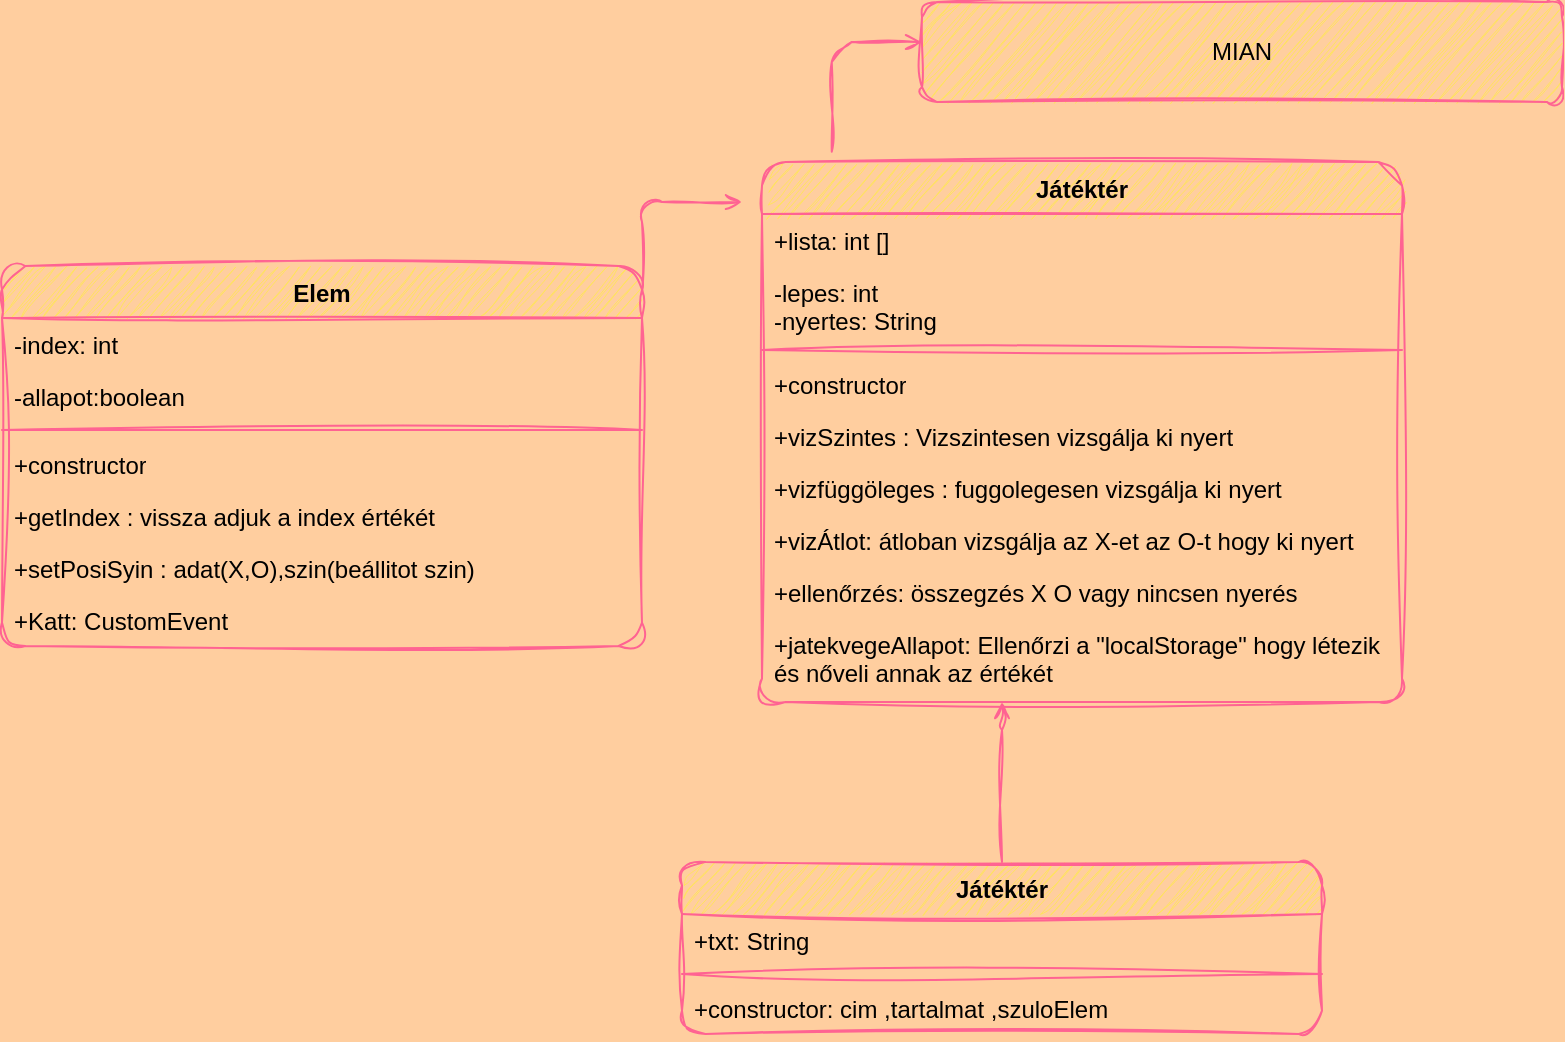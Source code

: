 <mxfile version="21.3.7" type="device">
  <diagram name="1 oldal" id="dfVjZiuRbqF0UIjPy9A_">
    <mxGraphModel dx="1434" dy="768" grid="0" gridSize="10" guides="1" tooltips="1" connect="1" arrows="1" fold="1" page="1" pageScale="1" pageWidth="827" pageHeight="1169" background="#FFCE9F" math="0" shadow="0">
      <root>
        <mxCell id="0" />
        <mxCell id="1" parent="0" />
        <mxCell id="grKsTRu9zEggw8VwwcOA-1" value="Elem" style="swimlane;fontStyle=1;align=center;verticalAlign=top;childLayout=stackLayout;horizontal=1;startSize=26;horizontalStack=0;resizeParent=1;resizeParentMax=0;resizeLast=0;collapsible=1;marginBottom=0;whiteSpace=wrap;html=1;sketch=1;curveFitting=1;jiggle=2;rounded=1;labelBackgroundColor=none;fillColor=#FFE45E;strokeColor=#FF6392;fontColor=#000000;" parent="1" vertex="1">
          <mxGeometry x="30" y="222" width="320" height="190" as="geometry" />
        </mxCell>
        <mxCell id="HgEwxVLopm6bRkVxryh6-18" value="-index: int&amp;nbsp;" style="text;strokeColor=none;fillColor=none;align=left;verticalAlign=top;spacingLeft=4;spacingRight=4;overflow=hidden;rotatable=0;points=[[0,0.5],[1,0.5]];portConstraint=eastwest;whiteSpace=wrap;html=1;sketch=1;curveFitting=1;jiggle=2;rounded=1;labelBackgroundColor=none;fontColor=#000000;" vertex="1" parent="grKsTRu9zEggw8VwwcOA-1">
          <mxGeometry y="26" width="320" height="26" as="geometry" />
        </mxCell>
        <mxCell id="HgEwxVLopm6bRkVxryh6-19" value="-allapot:boolean" style="text;strokeColor=none;fillColor=none;align=left;verticalAlign=top;spacingLeft=4;spacingRight=4;overflow=hidden;rotatable=0;points=[[0,0.5],[1,0.5]];portConstraint=eastwest;whiteSpace=wrap;html=1;sketch=1;curveFitting=1;jiggle=2;rounded=1;labelBackgroundColor=none;fontColor=#000000;" vertex="1" parent="grKsTRu9zEggw8VwwcOA-1">
          <mxGeometry y="52" width="320" height="26" as="geometry" />
        </mxCell>
        <mxCell id="grKsTRu9zEggw8VwwcOA-3" value="" style="line;strokeWidth=1;fillColor=none;align=left;verticalAlign=middle;spacingTop=-1;spacingLeft=3;spacingRight=3;rotatable=0;labelPosition=right;points=[];portConstraint=eastwest;strokeColor=#FF6392;sketch=1;curveFitting=1;jiggle=2;rounded=1;labelBackgroundColor=none;fontColor=#000000;" parent="grKsTRu9zEggw8VwwcOA-1" vertex="1">
          <mxGeometry y="78" width="320" height="8" as="geometry" />
        </mxCell>
        <mxCell id="grKsTRu9zEggw8VwwcOA-4" value="+constructor" style="text;strokeColor=none;fillColor=none;align=left;verticalAlign=top;spacingLeft=4;spacingRight=4;overflow=hidden;rotatable=0;points=[[0,0.5],[1,0.5]];portConstraint=eastwest;whiteSpace=wrap;html=1;sketch=1;curveFitting=1;jiggle=2;rounded=1;labelBackgroundColor=none;fontColor=#000000;" parent="grKsTRu9zEggw8VwwcOA-1" vertex="1">
          <mxGeometry y="86" width="320" height="26" as="geometry" />
        </mxCell>
        <mxCell id="grKsTRu9zEggw8VwwcOA-5" value="+getIndex : vissza adjuk a index értékét&amp;nbsp;" style="text;strokeColor=none;fillColor=none;align=left;verticalAlign=top;spacingLeft=4;spacingRight=4;overflow=hidden;rotatable=0;points=[[0,0.5],[1,0.5]];portConstraint=eastwest;whiteSpace=wrap;html=1;sketch=1;curveFitting=1;jiggle=2;rounded=1;labelBackgroundColor=none;fontColor=#000000;" parent="grKsTRu9zEggw8VwwcOA-1" vertex="1">
          <mxGeometry y="112" width="320" height="26" as="geometry" />
        </mxCell>
        <mxCell id="grKsTRu9zEggw8VwwcOA-6" value="+setPosiSyin : adat(X,O),szin(beállitot szin)" style="text;strokeColor=none;fillColor=none;align=left;verticalAlign=top;spacingLeft=4;spacingRight=4;overflow=hidden;rotatable=0;points=[[0,0.5],[1,0.5]];portConstraint=eastwest;whiteSpace=wrap;html=1;sketch=1;curveFitting=1;jiggle=2;rounded=1;labelBackgroundColor=none;fontColor=#000000;" parent="grKsTRu9zEggw8VwwcOA-1" vertex="1">
          <mxGeometry y="138" width="320" height="26" as="geometry" />
        </mxCell>
        <mxCell id="grKsTRu9zEggw8VwwcOA-7" value="+Katt:&amp;nbsp;CustomEvent" style="text;strokeColor=none;fillColor=none;align=left;verticalAlign=top;spacingLeft=4;spacingRight=4;overflow=hidden;rotatable=0;points=[[0,0.5],[1,0.5]];portConstraint=eastwest;whiteSpace=wrap;html=1;sketch=1;curveFitting=1;jiggle=2;rounded=1;labelBackgroundColor=none;fontColor=#000000;" parent="grKsTRu9zEggw8VwwcOA-1" vertex="1">
          <mxGeometry y="164" width="320" height="26" as="geometry" />
        </mxCell>
        <mxCell id="grKsTRu9zEggw8VwwcOA-8" value="Játéktér" style="swimlane;fontStyle=1;align=center;verticalAlign=top;childLayout=stackLayout;horizontal=1;startSize=26;horizontalStack=0;resizeParent=1;resizeParentMax=0;resizeLast=0;collapsible=1;marginBottom=0;whiteSpace=wrap;html=1;sketch=1;curveFitting=1;jiggle=2;rounded=1;labelBackgroundColor=none;fillColor=#FFE45E;strokeColor=#FF6392;fontColor=#000000;" parent="1" vertex="1">
          <mxGeometry x="410" y="170" width="320" height="270" as="geometry" />
        </mxCell>
        <mxCell id="grKsTRu9zEggw8VwwcOA-9" value="+lista: int []&amp;nbsp;" style="text;strokeColor=none;fillColor=none;align=left;verticalAlign=top;spacingLeft=4;spacingRight=4;overflow=hidden;rotatable=0;points=[[0,0.5],[1,0.5]];portConstraint=eastwest;whiteSpace=wrap;html=1;sketch=1;curveFitting=1;jiggle=2;rounded=1;labelBackgroundColor=none;fontColor=#000000;" parent="grKsTRu9zEggw8VwwcOA-8" vertex="1">
          <mxGeometry y="26" width="320" height="26" as="geometry" />
        </mxCell>
        <mxCell id="grKsTRu9zEggw8VwwcOA-12" value="-lepes: int&amp;nbsp;&lt;br&gt;-nyertes: String" style="text;strokeColor=none;fillColor=none;align=left;verticalAlign=top;spacingLeft=4;spacingRight=4;overflow=hidden;rotatable=0;points=[[0,0.5],[1,0.5]];portConstraint=eastwest;whiteSpace=wrap;html=1;sketch=1;curveFitting=1;jiggle=2;rounded=1;labelBackgroundColor=none;fontColor=#000000;" parent="grKsTRu9zEggw8VwwcOA-8" vertex="1">
          <mxGeometry y="52" width="320" height="38" as="geometry" />
        </mxCell>
        <mxCell id="grKsTRu9zEggw8VwwcOA-10" value="" style="line;strokeWidth=1;fillColor=none;align=left;verticalAlign=middle;spacingTop=-1;spacingLeft=3;spacingRight=3;rotatable=0;labelPosition=right;points=[];portConstraint=eastwest;strokeColor=#FF6392;sketch=1;curveFitting=1;jiggle=2;rounded=1;labelBackgroundColor=none;fontColor=#000000;" parent="grKsTRu9zEggw8VwwcOA-8" vertex="1">
          <mxGeometry y="90" width="320" height="8" as="geometry" />
        </mxCell>
        <mxCell id="grKsTRu9zEggw8VwwcOA-11" value="+constructor" style="text;strokeColor=none;fillColor=none;align=left;verticalAlign=top;spacingLeft=4;spacingRight=4;overflow=hidden;rotatable=0;points=[[0,0.5],[1,0.5]];portConstraint=eastwest;whiteSpace=wrap;html=1;sketch=1;curveFitting=1;jiggle=2;rounded=1;labelBackgroundColor=none;fontColor=#000000;" parent="grKsTRu9zEggw8VwwcOA-8" vertex="1">
          <mxGeometry y="98" width="320" height="26" as="geometry" />
        </mxCell>
        <mxCell id="grKsTRu9zEggw8VwwcOA-13" value="+vizSzintes : Vizszintesen vizsgálja ki nyert&amp;nbsp;" style="text;align=left;verticalAlign=top;spacingLeft=4;spacingRight=4;overflow=hidden;rotatable=0;points=[[0,0.5],[1,0.5]];portConstraint=eastwest;whiteSpace=wrap;html=1;sketch=1;curveFitting=1;jiggle=2;rounded=1;labelBackgroundColor=none;fontColor=#000000;" parent="grKsTRu9zEggw8VwwcOA-8" vertex="1">
          <mxGeometry y="124" width="320" height="26" as="geometry" />
        </mxCell>
        <mxCell id="grKsTRu9zEggw8VwwcOA-14" value="+vizfüggöleges : fuggolegesen vizsgálja ki nyert&amp;nbsp;" style="text;strokeColor=none;fillColor=none;align=left;verticalAlign=top;spacingLeft=4;spacingRight=4;overflow=hidden;rotatable=0;points=[[0,0.5],[1,0.5]];portConstraint=eastwest;whiteSpace=wrap;html=1;sketch=1;curveFitting=1;jiggle=2;rounded=1;labelBackgroundColor=none;fontColor=#000000;" parent="grKsTRu9zEggw8VwwcOA-8" vertex="1">
          <mxGeometry y="150" width="320" height="26" as="geometry" />
        </mxCell>
        <mxCell id="grKsTRu9zEggw8VwwcOA-15" value="+vizÁtlot: átloban vizsgálja az X-et az O-t hogy ki nyert&amp;nbsp;" style="text;strokeColor=none;fillColor=none;align=left;verticalAlign=top;spacingLeft=4;spacingRight=4;overflow=hidden;rotatable=0;points=[[0,0.5],[1,0.5]];portConstraint=eastwest;whiteSpace=wrap;html=1;sketch=1;curveFitting=1;jiggle=2;rounded=1;labelBackgroundColor=none;fontColor=#000000;" parent="grKsTRu9zEggw8VwwcOA-8" vertex="1">
          <mxGeometry y="176" width="320" height="26" as="geometry" />
        </mxCell>
        <mxCell id="grKsTRu9zEggw8VwwcOA-19" value="+ellenőrzés: összegzés X O vagy nincsen nyerés" style="text;strokeColor=none;fillColor=none;align=left;verticalAlign=top;spacingLeft=4;spacingRight=4;overflow=hidden;rotatable=0;points=[[0,0.5],[1,0.5]];portConstraint=eastwest;whiteSpace=wrap;html=1;sketch=1;curveFitting=1;jiggle=2;rounded=1;labelBackgroundColor=none;fontColor=#000000;" parent="grKsTRu9zEggw8VwwcOA-8" vertex="1">
          <mxGeometry y="202" width="320" height="26" as="geometry" />
        </mxCell>
        <mxCell id="HgEwxVLopm6bRkVxryh6-12" value="+jatekvegeAllapot&lt;span style=&quot;background-color: initial;&quot;&gt;: Ellenőrzi a &quot;&lt;/span&gt;&lt;span style=&quot;background-color: initial;&quot;&gt;localStorage&quot; hogy létezik és nőveli annak az értékét&lt;/span&gt;" style="text;strokeColor=none;fillColor=none;align=left;verticalAlign=top;spacingLeft=4;spacingRight=4;overflow=hidden;rotatable=0;points=[[0,0.5],[1,0.5]];portConstraint=eastwest;whiteSpace=wrap;html=1;sketch=1;curveFitting=1;jiggle=2;rounded=1;labelBackgroundColor=none;fontColor=#000000;" vertex="1" parent="grKsTRu9zEggw8VwwcOA-8">
          <mxGeometry y="228" width="320" height="42" as="geometry" />
        </mxCell>
        <mxCell id="grKsTRu9zEggw8VwwcOA-17" value="MIAN" style="html=1;whiteSpace=wrap;sketch=1;curveFitting=1;jiggle=2;rounded=1;labelBackgroundColor=none;fillColor=#FFE45E;strokeColor=#FF6392;fontColor=#000000;" parent="1" vertex="1">
          <mxGeometry x="490" y="90" width="320" height="50" as="geometry" />
        </mxCell>
        <mxCell id="grKsTRu9zEggw8VwwcOA-20" value="" style="html=1;verticalAlign=bottom;endArrow=open;edgeStyle=elbowEdgeStyle;elbow=vertical;curved=0;rounded=1;exitX=1;exitY=0.073;exitDx=0;exitDy=0;exitPerimeter=0;endFill=0;sketch=1;curveFitting=1;jiggle=2;labelBackgroundColor=none;strokeColor=#FF6392;fontColor=#000000;" parent="1" source="grKsTRu9zEggw8VwwcOA-1" edge="1">
          <mxGeometry width="80" relative="1" as="geometry">
            <mxPoint x="380" y="340" as="sourcePoint" />
            <mxPoint x="400" y="190" as="targetPoint" />
            <Array as="points">
              <mxPoint x="370" y="190" />
            </Array>
          </mxGeometry>
        </mxCell>
        <mxCell id="grKsTRu9zEggw8VwwcOA-23" value="" style="html=1;verticalAlign=bottom;endArrow=open;edgeStyle=elbowEdgeStyle;elbow=vertical;curved=0;rounded=1;exitX=0.109;exitY=-0.019;exitDx=0;exitDy=0;exitPerimeter=0;endFill=0;sketch=1;curveFitting=1;jiggle=2;labelBackgroundColor=none;strokeColor=#FF6392;fontColor=#000000;" parent="1" source="grKsTRu9zEggw8VwwcOA-8" edge="1">
          <mxGeometry width="80" relative="1" as="geometry">
            <mxPoint x="380" y="270" as="sourcePoint" />
            <mxPoint x="490" y="110" as="targetPoint" />
            <Array as="points">
              <mxPoint x="410" y="110" />
            </Array>
          </mxGeometry>
        </mxCell>
        <mxCell id="HgEwxVLopm6bRkVxryh6-10" style="edgeStyle=orthogonalEdgeStyle;rounded=1;orthogonalLoop=1;jettySize=auto;html=1;endArrow=open;endFill=0;sketch=1;curveFitting=1;jiggle=2;labelBackgroundColor=none;strokeColor=#FF6392;fontColor=#000000;" edge="1" parent="1" source="HgEwxVLopm6bRkVxryh6-1">
          <mxGeometry relative="1" as="geometry">
            <mxPoint x="530" y="440" as="targetPoint" />
            <Array as="points">
              <mxPoint x="530" y="444" />
            </Array>
          </mxGeometry>
        </mxCell>
        <mxCell id="HgEwxVLopm6bRkVxryh6-1" value="Játéktér" style="swimlane;fontStyle=1;align=center;verticalAlign=top;childLayout=stackLayout;horizontal=1;startSize=26;horizontalStack=0;resizeParent=1;resizeParentMax=0;resizeLast=0;collapsible=1;marginBottom=0;whiteSpace=wrap;html=1;sketch=1;curveFitting=1;jiggle=2;rounded=1;labelBackgroundColor=none;fillColor=#FFE45E;strokeColor=#FF6392;fontColor=#000000;" vertex="1" parent="1">
          <mxGeometry x="370" y="520" width="320" height="86" as="geometry" />
        </mxCell>
        <mxCell id="HgEwxVLopm6bRkVxryh6-2" value="+txt: String" style="text;strokeColor=none;fillColor=none;align=left;verticalAlign=top;spacingLeft=4;spacingRight=4;overflow=hidden;rotatable=0;points=[[0,0.5],[1,0.5]];portConstraint=eastwest;whiteSpace=wrap;html=1;sketch=1;curveFitting=1;jiggle=2;rounded=1;labelBackgroundColor=none;fontColor=#000000;" vertex="1" parent="HgEwxVLopm6bRkVxryh6-1">
          <mxGeometry y="26" width="320" height="26" as="geometry" />
        </mxCell>
        <mxCell id="HgEwxVLopm6bRkVxryh6-4" value="" style="line;strokeWidth=1;fillColor=none;align=left;verticalAlign=middle;spacingTop=-1;spacingLeft=3;spacingRight=3;rotatable=0;labelPosition=right;points=[];portConstraint=eastwest;strokeColor=#FF6392;sketch=1;curveFitting=1;jiggle=2;rounded=1;labelBackgroundColor=none;fontColor=#000000;" vertex="1" parent="HgEwxVLopm6bRkVxryh6-1">
          <mxGeometry y="52" width="320" height="8" as="geometry" />
        </mxCell>
        <mxCell id="HgEwxVLopm6bRkVxryh6-5" value="+constructor: cim ,tartalmat ,szuloElem" style="text;strokeColor=none;fillColor=none;align=left;verticalAlign=top;spacingLeft=4;spacingRight=4;overflow=hidden;rotatable=0;points=[[0,0.5],[1,0.5]];portConstraint=eastwest;whiteSpace=wrap;html=1;sketch=1;curveFitting=1;jiggle=2;rounded=1;labelBackgroundColor=none;fontColor=#000000;" vertex="1" parent="HgEwxVLopm6bRkVxryh6-1">
          <mxGeometry y="60" width="320" height="26" as="geometry" />
        </mxCell>
      </root>
    </mxGraphModel>
  </diagram>
</mxfile>
